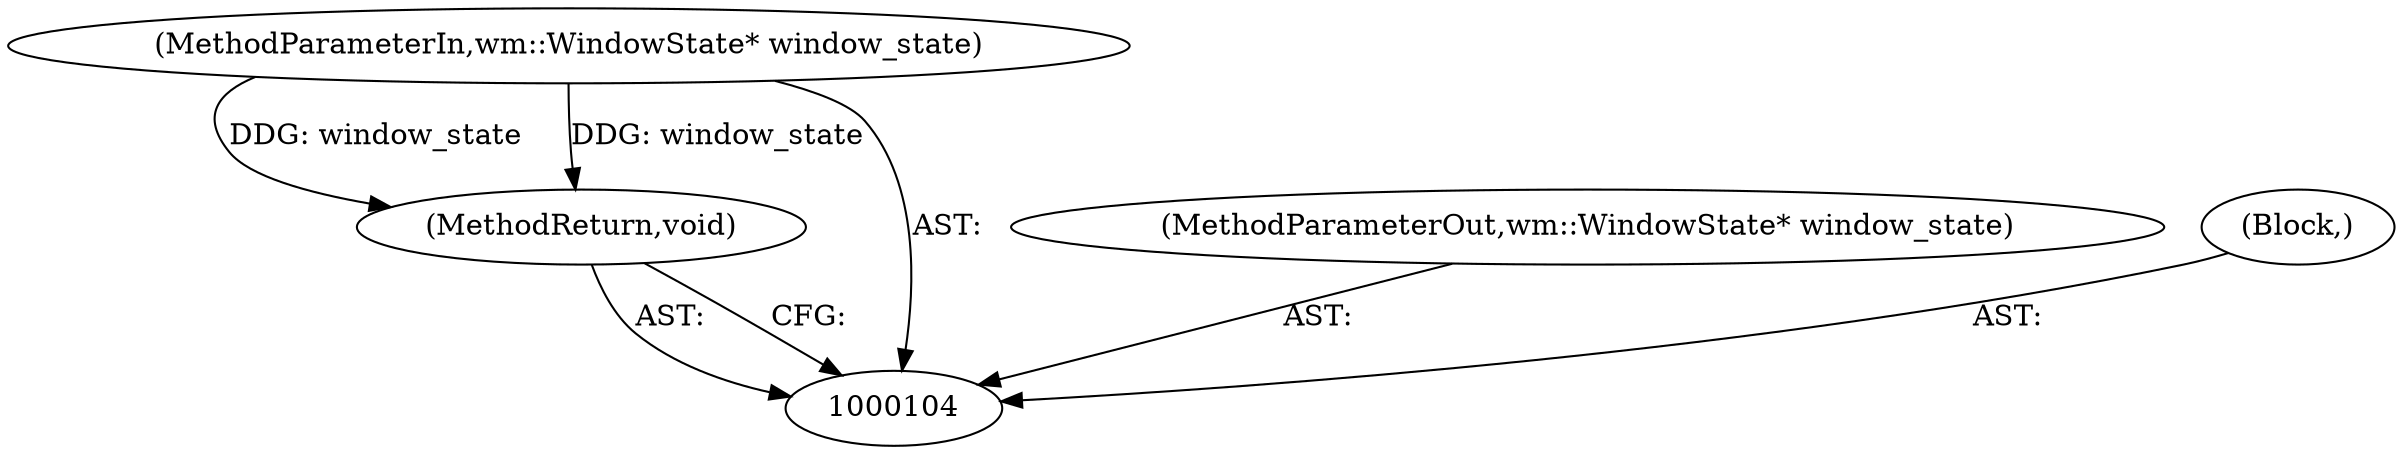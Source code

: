 digraph "0_Chrome_13e1002277287ed0090b2ca76c2d01545e677935_3" {
"1000107" [label="(MethodReturn,void)"];
"1000105" [label="(MethodParameterIn,wm::WindowState* window_state)"];
"1000111" [label="(MethodParameterOut,wm::WindowState* window_state)"];
"1000106" [label="(Block,)"];
"1000107" -> "1000104"  [label="AST: "];
"1000107" -> "1000104"  [label="CFG: "];
"1000105" -> "1000107"  [label="DDG: window_state"];
"1000105" -> "1000104"  [label="AST: "];
"1000105" -> "1000107"  [label="DDG: window_state"];
"1000111" -> "1000104"  [label="AST: "];
"1000106" -> "1000104"  [label="AST: "];
}
